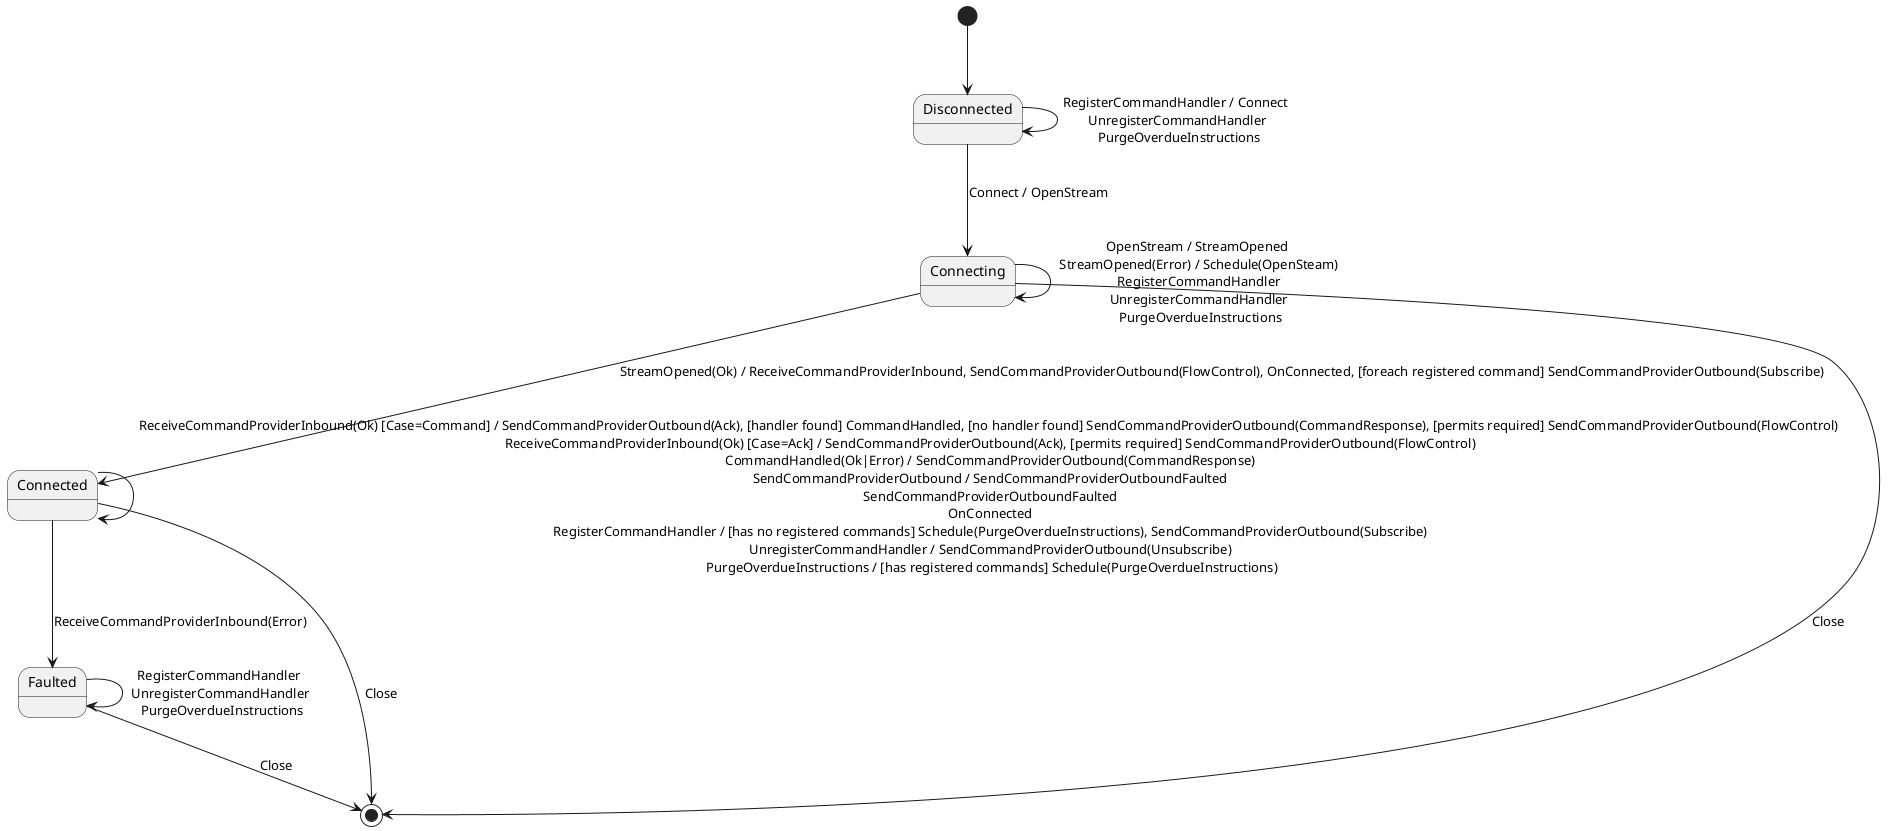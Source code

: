 @startuml CommandChannel state machine
[*] --> Disconnected

Disconnected-->Disconnected: RegisterCommandHandler / Connect \n UnregisterCommandHandler \n PurgeOverdueInstructions
Disconnected-->Connecting: Connect / OpenStream 
Connecting-->Connecting: OpenStream / StreamOpened \n StreamOpened(Error) / Schedule(OpenSteam) \n RegisterCommandHandler \n UnregisterCommandHandler \n PurgeOverdueInstructions
Connecting-->Connected: StreamOpened(Ok) / ReceiveCommandProviderInbound, SendCommandProviderOutbound(FlowControl), OnConnected, [foreach registered command] SendCommandProviderOutbound(Subscribe)
Connected-->Connected: ReceiveCommandProviderInbound(Ok) [Case=Command] / SendCommandProviderOutbound(Ack), [handler found] CommandHandled, [no handler found] SendCommandProviderOutbound(CommandResponse), [permits required] SendCommandProviderOutbound(FlowControl) \n ReceiveCommandProviderInbound(Ok) [Case=Ack] / SendCommandProviderOutbound(Ack), [permits required] SendCommandProviderOutbound(FlowControl) \n CommandHandled(Ok|Error) / SendCommandProviderOutbound(CommandResponse) \n SendCommandProviderOutbound / SendCommandProviderOutboundFaulted \n SendCommandProviderOutboundFaulted \n OnConnected \n RegisterCommandHandler / [has no registered commands] Schedule(PurgeOverdueInstructions), SendCommandProviderOutbound(Subscribe) \n UnregisterCommandHandler / SendCommandProviderOutbound(Unsubscribe) \n PurgeOverdueInstructions / [has registered commands] Schedule(PurgeOverdueInstructions)
Connected-->Faulted: ReceiveCommandProviderInbound(Error)
Faulted-->Faulted: RegisterCommandHandler \n UnregisterCommandHandler \n PurgeOverdueInstructions

Connecting --> [*]: Close
Connected --> [*]: Close
Faulted --> [*]: Close
@enduml